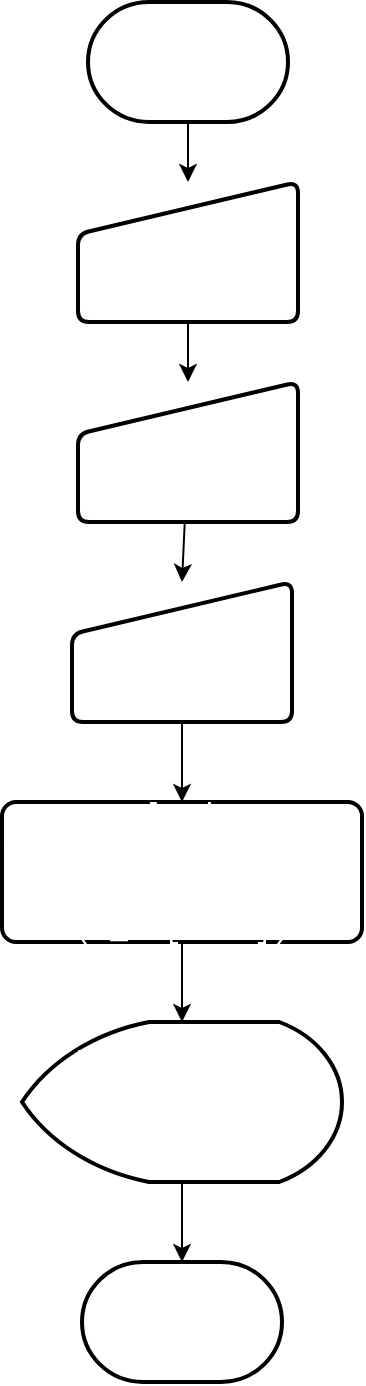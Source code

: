<mxfile>
    <diagram id="4Tv8WOUvbLiwG3VG_nq-" name="Page-1">
        <mxGraphModel dx="1505" dy="765" grid="1" gridSize="10" guides="1" tooltips="1" connect="1" arrows="1" fold="1" page="1" pageScale="1" pageWidth="850" pageHeight="1100" math="0" shadow="0">
            <root>
                <mxCell id="0"/>
                <mxCell id="1" parent="0"/>
                <mxCell id="10" style="edgeStyle=none;html=1;exitX=0.5;exitY=1;exitDx=0;exitDy=0;exitPerimeter=0;entryX=0.5;entryY=0;entryDx=0;entryDy=0;fontColor=#FFFFFF;labelBackgroundColor=none;fontSize=15;" edge="1" parent="1" source="2" target="4">
                    <mxGeometry relative="1" as="geometry"/>
                </mxCell>
                <mxCell id="2" value="start" style="strokeWidth=2;html=1;shape=mxgraph.flowchart.terminator;whiteSpace=wrap;fontColor=#FFFFFF;labelBackgroundColor=none;fontSize=15;" vertex="1" parent="1">
                    <mxGeometry x="378" y="90" width="100" height="60" as="geometry"/>
                </mxCell>
                <mxCell id="3" value="end" style="strokeWidth=2;html=1;shape=mxgraph.flowchart.terminator;whiteSpace=wrap;fontColor=#FFFFFF;labelBackgroundColor=none;fontSize=15;" vertex="1" parent="1">
                    <mxGeometry x="375" y="720" width="100" height="60" as="geometry"/>
                </mxCell>
                <mxCell id="11" style="edgeStyle=none;html=1;entryX=0.5;entryY=0;entryDx=0;entryDy=0;fontColor=#FFFFFF;labelBackgroundColor=none;fontSize=15;" edge="1" parent="1" source="4" target="6">
                    <mxGeometry relative="1" as="geometry"/>
                </mxCell>
                <mxCell id="4" value="&lt;div style=&quot;font-family: consolas, &amp;quot;courier new&amp;quot;, monospace; font-size: 15px; line-height: 19px;&quot;&gt;&lt;span style=&quot;font-size: 15px;&quot;&gt;f_name&lt;/span&gt;&lt;/div&gt;" style="html=1;strokeWidth=2;shape=manualInput;whiteSpace=wrap;rounded=1;size=26;arcSize=11;fontColor=#FFFFFF;labelBackgroundColor=none;fontSize=15;" vertex="1" parent="1">
                    <mxGeometry x="373" y="180" width="110" height="70" as="geometry"/>
                </mxCell>
                <mxCell id="13" style="edgeStyle=none;html=1;entryX=0.5;entryY=0;entryDx=0;entryDy=0;fontColor=#FFFFFF;labelBackgroundColor=none;fontSize=15;" edge="1" parent="1" source="6" target="7">
                    <mxGeometry relative="1" as="geometry"/>
                </mxCell>
                <mxCell id="6" value="&lt;div style=&quot;font-family: consolas, &amp;quot;courier new&amp;quot;, monospace; font-size: 15px; line-height: 19px;&quot;&gt;&lt;span style=&quot;font-size: 15px;&quot;&gt;l_name&lt;/span&gt;&lt;/div&gt;" style="html=1;strokeWidth=2;shape=manualInput;whiteSpace=wrap;rounded=1;size=26;arcSize=11;fontColor=#FFFFFF;labelBackgroundColor=none;fontSize=15;" vertex="1" parent="1">
                    <mxGeometry x="373" y="280" width="110" height="70" as="geometry"/>
                </mxCell>
                <mxCell id="14" style="edgeStyle=none;html=1;entryX=0.5;entryY=0;entryDx=0;entryDy=0;fontColor=#FFFFFF;labelBackgroundColor=none;fontSize=15;" edge="1" parent="1" source="7" target="8">
                    <mxGeometry relative="1" as="geometry"/>
                </mxCell>
                <mxCell id="7" value="&lt;div style=&quot;font-family: consolas, &amp;quot;courier new&amp;quot;, monospace; font-size: 15px; line-height: 19px;&quot;&gt;&lt;span style=&quot;font-size: 15px;&quot;&gt;s_id&lt;/span&gt;&lt;/div&gt;" style="html=1;strokeWidth=2;shape=manualInput;whiteSpace=wrap;rounded=1;size=26;arcSize=11;fontColor=#FFFFFF;labelBackgroundColor=none;fontSize=15;" vertex="1" parent="1">
                    <mxGeometry x="370" y="380" width="110" height="70" as="geometry"/>
                </mxCell>
                <mxCell id="15" style="edgeStyle=none;html=1;entryX=0.5;entryY=0;entryDx=0;entryDy=0;entryPerimeter=0;fontColor=#FFFFFF;labelBackgroundColor=none;fontSize=15;" edge="1" parent="1" source="8" target="9">
                    <mxGeometry relative="1" as="geometry"/>
                </mxCell>
                <mxCell id="8" value="&lt;div style=&quot;font-family: consolas, &amp;quot;courier new&amp;quot;, monospace; font-size: 15px; line-height: 19px;&quot;&gt;&lt;span style=&quot;font-size: 15px;&quot;&gt;sy_login&lt;/span&gt; = (&lt;span style=&quot;font-size: 15px;&quot;&gt;f_name&lt;/span&gt;[&lt;span style=&quot;font-size: 15px;&quot;&gt;0&lt;/span&gt;:&lt;span style=&quot;font-size: 15px;&quot;&gt;3&lt;/span&gt;]) + (&lt;span style=&quot;font-size: 15px;&quot;&gt;l_name&lt;/span&gt;[&lt;span style=&quot;font-size: 15px;&quot;&gt;0&lt;/span&gt;:&lt;span style=&quot;font-size: 15px;&quot;&gt;3&lt;/span&gt;]) + (&lt;span style=&quot;font-size: 15px;&quot;&gt;s_id&lt;/span&gt;[-&lt;span style=&quot;font-size: 15px;&quot;&gt;3&lt;/span&gt;::])&lt;/div&gt;" style="rounded=1;whiteSpace=wrap;html=1;absoluteArcSize=1;arcSize=14;strokeWidth=2;fontColor=#FFFFFF;labelBackgroundColor=none;fontSize=15;" vertex="1" parent="1">
                    <mxGeometry x="335" y="490" width="180" height="70" as="geometry"/>
                </mxCell>
                <mxCell id="16" style="edgeStyle=none;html=1;entryX=0.5;entryY=0;entryDx=0;entryDy=0;entryPerimeter=0;fontColor=#FFFFFF;labelBackgroundColor=none;fontSize=15;" edge="1" parent="1" source="9" target="3">
                    <mxGeometry relative="1" as="geometry"/>
                </mxCell>
                <mxCell id="9" value="&lt;div style=&quot;font-family: consolas, &amp;quot;courier new&amp;quot;, monospace; font-size: 15px; line-height: 19px;&quot;&gt;&lt;span style=&quot;font-size: 15px;&quot;&gt;&quot;Your system login name is: &quot;&lt;/span&gt;,&lt;span style=&quot;font-size: 15px;&quot;&gt;sy_login&lt;/span&gt;&lt;/div&gt;" style="strokeWidth=2;html=1;shape=mxgraph.flowchart.display;whiteSpace=wrap;fontColor=#FFFFFF;labelBackgroundColor=none;fontSize=15;" vertex="1" parent="1">
                    <mxGeometry x="345" y="600" width="160" height="80" as="geometry"/>
                </mxCell>
            </root>
        </mxGraphModel>
    </diagram>
</mxfile>